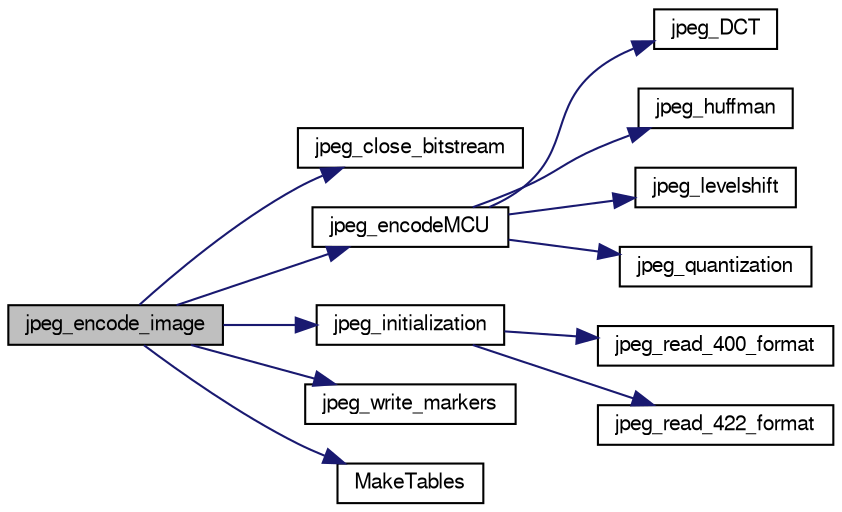digraph "jpeg_encode_image"
{
  edge [fontname="FreeSans",fontsize="10",labelfontname="FreeSans",labelfontsize="10"];
  node [fontname="FreeSans",fontsize="10",shape=record];
  rankdir="LR";
  Node1 [label="jpeg_encode_image",height=0.2,width=0.4,color="black", fillcolor="grey75", style="filled", fontcolor="black"];
  Node1 -> Node2 [color="midnightblue",fontsize="10",style="solid",fontname="FreeSans"];
  Node2 [label="jpeg_close_bitstream",height=0.2,width=0.4,color="black", fillcolor="white", style="filled",URL="$jpeg_8c.html#a817a4e96b0d0c0e1251e2db08467c2a1"];
  Node1 -> Node3 [color="midnightblue",fontsize="10",style="solid",fontname="FreeSans"];
  Node3 [label="jpeg_encodeMCU",height=0.2,width=0.4,color="black", fillcolor="white", style="filled",URL="$jpeg_8c.html#aa65677a00f264d53b744f64b386139e1"];
  Node3 -> Node4 [color="midnightblue",fontsize="10",style="solid",fontname="FreeSans"];
  Node4 [label="jpeg_DCT",height=0.2,width=0.4,color="black", fillcolor="white", style="filled",URL="$jpeg_8c.html#a5b96ae28e2300858e6af3061ac8f96b9"];
  Node3 -> Node5 [color="midnightblue",fontsize="10",style="solid",fontname="FreeSans"];
  Node5 [label="jpeg_huffman",height=0.2,width=0.4,color="black", fillcolor="white", style="filled",URL="$jpeg_8c.html#a20c1f652043de7bc8171be6591bd3480"];
  Node3 -> Node6 [color="midnightblue",fontsize="10",style="solid",fontname="FreeSans"];
  Node6 [label="jpeg_levelshift",height=0.2,width=0.4,color="black", fillcolor="white", style="filled",URL="$jpeg_8c.html#a1b9aa7581d09ec6412a14ec76334667c"];
  Node3 -> Node7 [color="midnightblue",fontsize="10",style="solid",fontname="FreeSans"];
  Node7 [label="jpeg_quantization",height=0.2,width=0.4,color="black", fillcolor="white", style="filled",URL="$jpeg_8c.html#a185e0318b222708896d55e8d98c0576b"];
  Node1 -> Node8 [color="midnightblue",fontsize="10",style="solid",fontname="FreeSans"];
  Node8 [label="jpeg_initialization",height=0.2,width=0.4,color="black", fillcolor="white", style="filled",URL="$jpeg_8c.html#a688433e5f55000ae893f2d5c29097691"];
  Node8 -> Node9 [color="midnightblue",fontsize="10",style="solid",fontname="FreeSans"];
  Node9 [label="jpeg_read_400_format",height=0.2,width=0.4,color="black", fillcolor="white", style="filled",URL="$jpeg_8c.html#a496e270428d382bcbda831334590eaf6"];
  Node8 -> Node10 [color="midnightblue",fontsize="10",style="solid",fontname="FreeSans"];
  Node10 [label="jpeg_read_422_format",height=0.2,width=0.4,color="black", fillcolor="white", style="filled",URL="$jpeg_8c.html#a206021dc908d46e0a1d72ed9c40b10e9"];
  Node1 -> Node11 [color="midnightblue",fontsize="10",style="solid",fontname="FreeSans"];
  Node11 [label="jpeg_write_markers",height=0.2,width=0.4,color="black", fillcolor="white", style="filled",URL="$jpeg_8c.html#a0908916b4be15d17fa2ad6e441b633f1"];
  Node1 -> Node12 [color="midnightblue",fontsize="10",style="solid",fontname="FreeSans"];
  Node12 [label="MakeTables",height=0.2,width=0.4,color="black", fillcolor="white", style="filled",URL="$jpeg_8c.html#a8a9557560cb4c8d4e60756e99b5a5f13"];
}
